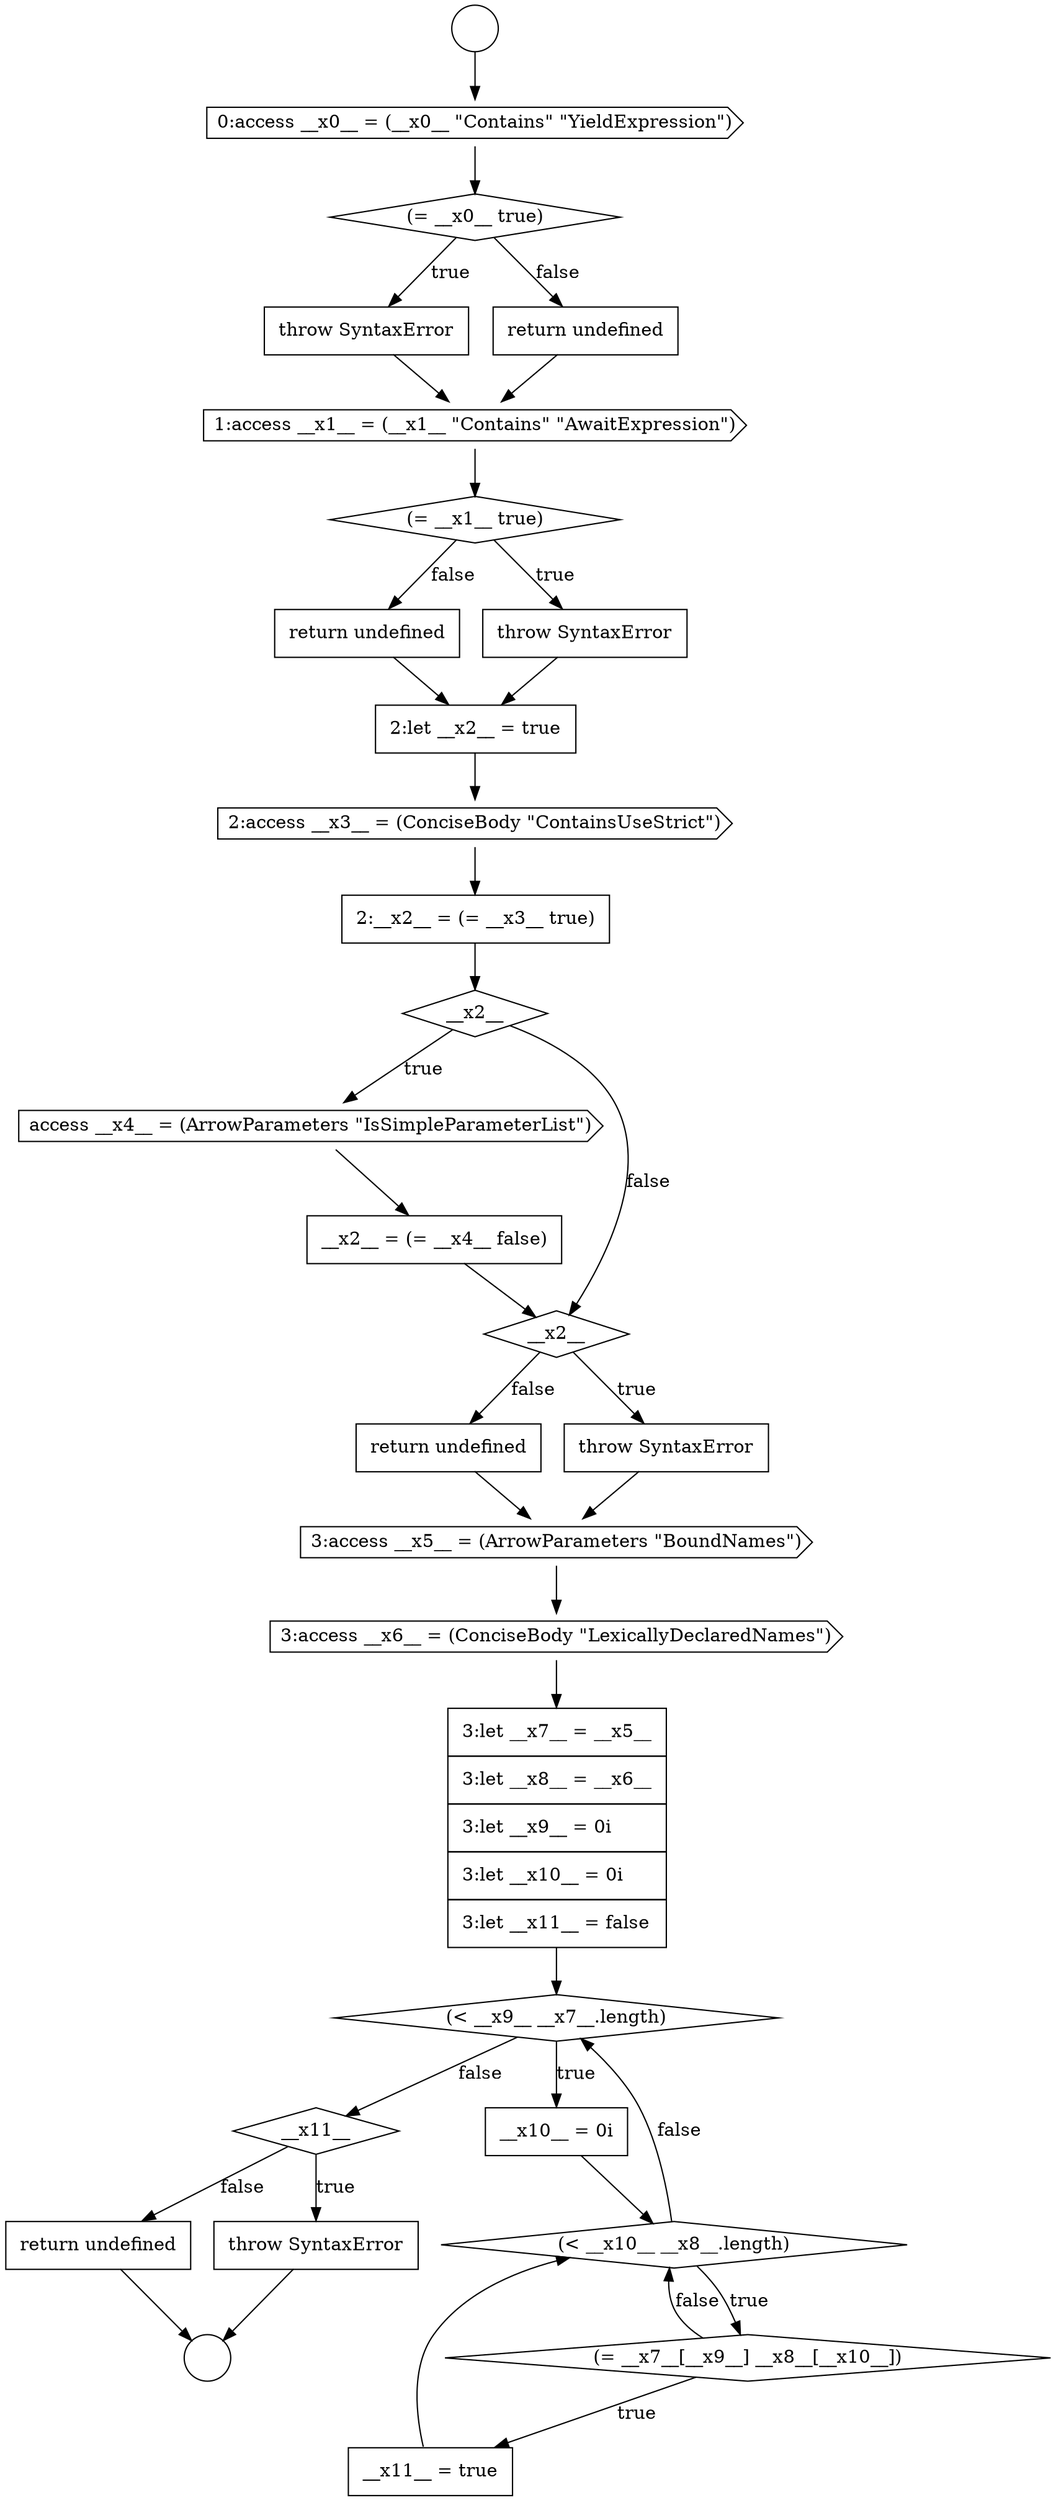 digraph {
  node18810 [shape=none, margin=0, label=<<font color="black">
    <table border="0" cellborder="1" cellspacing="0" cellpadding="10">
      <tr><td align="left">return undefined</td></tr>
    </table>
  </font>> color="black" fillcolor="white" style=filled]
  node18801 [shape=circle label=" " color="black" fillcolor="white" style=filled]
  node18829 [shape=none, margin=0, label=<<font color="black">
    <table border="0" cellborder="1" cellspacing="0" cellpadding="10">
      <tr><td align="left">throw SyntaxError</td></tr>
    </table>
  </font>> color="black" fillcolor="white" style=filled]
  node18809 [shape=none, margin=0, label=<<font color="black">
    <table border="0" cellborder="1" cellspacing="0" cellpadding="10">
      <tr><td align="left">throw SyntaxError</td></tr>
    </table>
  </font>> color="black" fillcolor="white" style=filled]
  node18816 [shape=none, margin=0, label=<<font color="black">
    <table border="0" cellborder="1" cellspacing="0" cellpadding="10">
      <tr><td align="left">__x2__ = (= __x4__ false)</td></tr>
    </table>
  </font>> color="black" fillcolor="white" style=filled]
  node18802 [shape=circle label=" " color="black" fillcolor="white" style=filled]
  node18813 [shape=none, margin=0, label=<<font color="black">
    <table border="0" cellborder="1" cellspacing="0" cellpadding="10">
      <tr><td align="left">2:__x2__ = (= __x3__ true)</td></tr>
    </table>
  </font>> color="black" fillcolor="white" style=filled]
  node18819 [shape=none, margin=0, label=<<font color="black">
    <table border="0" cellborder="1" cellspacing="0" cellpadding="10">
      <tr><td align="left">return undefined</td></tr>
    </table>
  </font>> color="black" fillcolor="white" style=filled]
  node18812 [shape=cds, label=<<font color="black">2:access __x3__ = (ConciseBody &quot;ContainsUseStrict&quot;)</font>> color="black" fillcolor="white" style=filled]
  node18822 [shape=none, margin=0, label=<<font color="black">
    <table border="0" cellborder="1" cellspacing="0" cellpadding="10">
      <tr><td align="left">3:let __x7__ = __x5__</td></tr>
      <tr><td align="left">3:let __x8__ = __x6__</td></tr>
      <tr><td align="left">3:let __x9__ = 0i</td></tr>
      <tr><td align="left">3:let __x10__ = 0i</td></tr>
      <tr><td align="left">3:let __x11__ = false</td></tr>
    </table>
  </font>> color="black" fillcolor="white" style=filled]
  node18815 [shape=cds, label=<<font color="black">access __x4__ = (ArrowParameters &quot;IsSimpleParameterList&quot;)</font>> color="black" fillcolor="white" style=filled]
  node18803 [shape=cds, label=<<font color="black">0:access __x0__ = (__x0__ &quot;Contains&quot; &quot;YieldExpression&quot;)</font>> color="black" fillcolor="white" style=filled]
  node18807 [shape=cds, label=<<font color="black">1:access __x1__ = (__x1__ &quot;Contains&quot; &quot;AwaitExpression&quot;)</font>> color="black" fillcolor="white" style=filled]
  node18823 [shape=diamond, label=<<font color="black">(&lt; __x9__ __x7__.length)</font>> color="black" fillcolor="white" style=filled]
  node18811 [shape=none, margin=0, label=<<font color="black">
    <table border="0" cellborder="1" cellspacing="0" cellpadding="10">
      <tr><td align="left">2:let __x2__ = true</td></tr>
    </table>
  </font>> color="black" fillcolor="white" style=filled]
  node18818 [shape=none, margin=0, label=<<font color="black">
    <table border="0" cellborder="1" cellspacing="0" cellpadding="10">
      <tr><td align="left">throw SyntaxError</td></tr>
    </table>
  </font>> color="black" fillcolor="white" style=filled]
  node18804 [shape=diamond, label=<<font color="black">(= __x0__ true)</font>> color="black" fillcolor="white" style=filled]
  node18830 [shape=none, margin=0, label=<<font color="black">
    <table border="0" cellborder="1" cellspacing="0" cellpadding="10">
      <tr><td align="left">return undefined</td></tr>
    </table>
  </font>> color="black" fillcolor="white" style=filled]
  node18805 [shape=none, margin=0, label=<<font color="black">
    <table border="0" cellborder="1" cellspacing="0" cellpadding="10">
      <tr><td align="left">throw SyntaxError</td></tr>
    </table>
  </font>> color="black" fillcolor="white" style=filled]
  node18824 [shape=none, margin=0, label=<<font color="black">
    <table border="0" cellborder="1" cellspacing="0" cellpadding="10">
      <tr><td align="left">__x10__ = 0i</td></tr>
    </table>
  </font>> color="black" fillcolor="white" style=filled]
  node18814 [shape=diamond, label=<<font color="black">__x2__</font>> color="black" fillcolor="white" style=filled]
  node18825 [shape=diamond, label=<<font color="black">(&lt; __x10__ __x8__.length)</font>> color="black" fillcolor="white" style=filled]
  node18820 [shape=cds, label=<<font color="black">3:access __x5__ = (ArrowParameters &quot;BoundNames&quot;)</font>> color="black" fillcolor="white" style=filled]
  node18821 [shape=cds, label=<<font color="black">3:access __x6__ = (ConciseBody &quot;LexicallyDeclaredNames&quot;)</font>> color="black" fillcolor="white" style=filled]
  node18828 [shape=diamond, label=<<font color="black">__x11__</font>> color="black" fillcolor="white" style=filled]
  node18806 [shape=none, margin=0, label=<<font color="black">
    <table border="0" cellborder="1" cellspacing="0" cellpadding="10">
      <tr><td align="left">return undefined</td></tr>
    </table>
  </font>> color="black" fillcolor="white" style=filled]
  node18827 [shape=none, margin=0, label=<<font color="black">
    <table border="0" cellborder="1" cellspacing="0" cellpadding="10">
      <tr><td align="left">__x11__ = true</td></tr>
    </table>
  </font>> color="black" fillcolor="white" style=filled]
  node18817 [shape=diamond, label=<<font color="black">__x2__</font>> color="black" fillcolor="white" style=filled]
  node18826 [shape=diamond, label=<<font color="black">(= __x7__[__x9__] __x8__[__x10__])</font>> color="black" fillcolor="white" style=filled]
  node18808 [shape=diamond, label=<<font color="black">(= __x1__ true)</font>> color="black" fillcolor="white" style=filled]
  node18815 -> node18816 [ color="black"]
  node18811 -> node18812 [ color="black"]
  node18827 -> node18825 [ color="black"]
  node18805 -> node18807 [ color="black"]
  node18819 -> node18820 [ color="black"]
  node18822 -> node18823 [ color="black"]
  node18809 -> node18811 [ color="black"]
  node18816 -> node18817 [ color="black"]
  node18807 -> node18808 [ color="black"]
  node18823 -> node18824 [label=<<font color="black">true</font>> color="black"]
  node18823 -> node18828 [label=<<font color="black">false</font>> color="black"]
  node18826 -> node18827 [label=<<font color="black">true</font>> color="black"]
  node18826 -> node18825 [label=<<font color="black">false</font>> color="black"]
  node18803 -> node18804 [ color="black"]
  node18801 -> node18803 [ color="black"]
  node18830 -> node18802 [ color="black"]
  node18812 -> node18813 [ color="black"]
  node18808 -> node18809 [label=<<font color="black">true</font>> color="black"]
  node18808 -> node18810 [label=<<font color="black">false</font>> color="black"]
  node18829 -> node18802 [ color="black"]
  node18813 -> node18814 [ color="black"]
  node18825 -> node18826 [label=<<font color="black">true</font>> color="black"]
  node18825 -> node18823 [label=<<font color="black">false</font>> color="black"]
  node18824 -> node18825 [ color="black"]
  node18828 -> node18829 [label=<<font color="black">true</font>> color="black"]
  node18828 -> node18830 [label=<<font color="black">false</font>> color="black"]
  node18804 -> node18805 [label=<<font color="black">true</font>> color="black"]
  node18804 -> node18806 [label=<<font color="black">false</font>> color="black"]
  node18806 -> node18807 [ color="black"]
  node18814 -> node18815 [label=<<font color="black">true</font>> color="black"]
  node18814 -> node18817 [label=<<font color="black">false</font>> color="black"]
  node18817 -> node18818 [label=<<font color="black">true</font>> color="black"]
  node18817 -> node18819 [label=<<font color="black">false</font>> color="black"]
  node18820 -> node18821 [ color="black"]
  node18810 -> node18811 [ color="black"]
  node18818 -> node18820 [ color="black"]
  node18821 -> node18822 [ color="black"]
}
